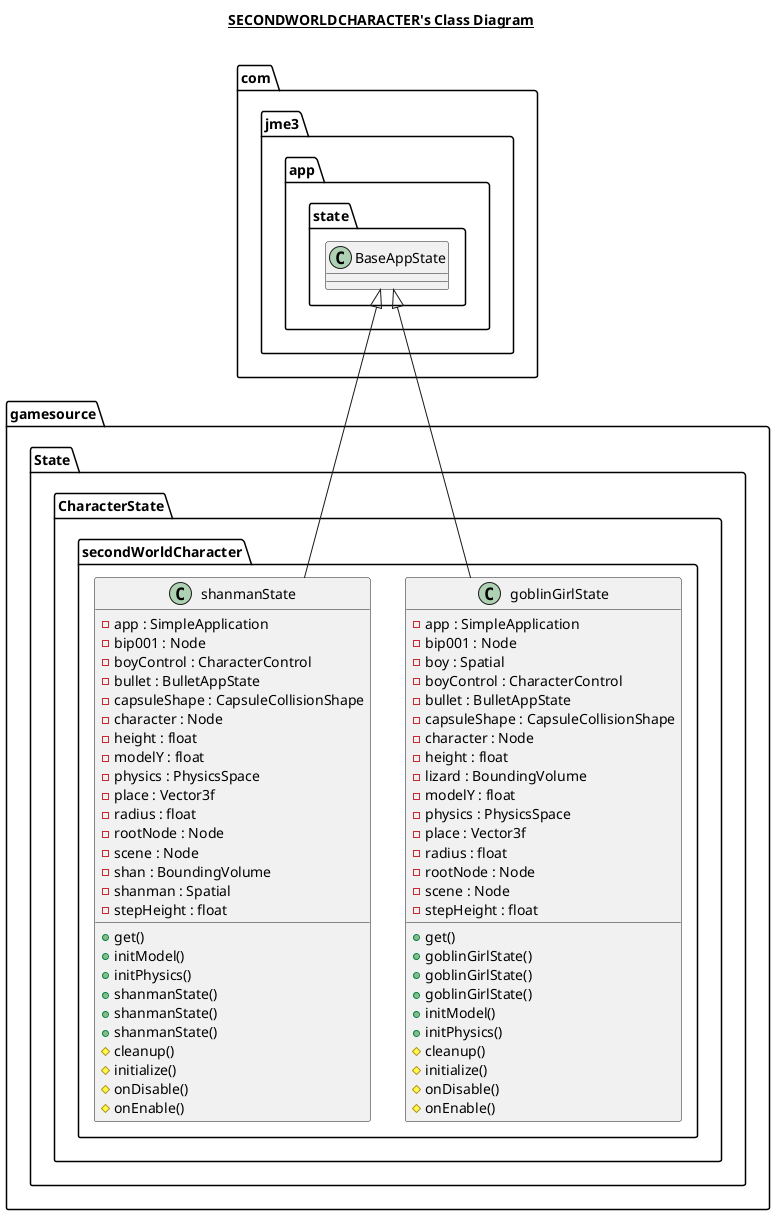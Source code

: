@startuml

title __SECONDWORLDCHARACTER's Class Diagram__\n

  namespace gamesource {
    namespace State {
      namespace CharacterState {
        namespace secondWorldCharacter {
          class gamesource.State.CharacterState.secondWorldCharacter.goblinGirlState {
              - app : SimpleApplication
              - bip001 : Node
              - boy : Spatial
              - boyControl : CharacterControl
              - bullet : BulletAppState
              - capsuleShape : CapsuleCollisionShape
              - character : Node
              - height : float
              - lizard : BoundingVolume
              - modelY : float
              - physics : PhysicsSpace
              - place : Vector3f
              - radius : float
              - rootNode : Node
              - scene : Node
              - stepHeight : float
              + get()
              + goblinGirlState()
              + goblinGirlState()
              + goblinGirlState()
              + initModel()
              + initPhysics()
              # cleanup()
              # initialize()
              # onDisable()
              # onEnable()
          }
        }
      }
    }
  }
  

  namespace gamesource {
    namespace State {
      namespace CharacterState {
        namespace secondWorldCharacter {
          class gamesource.State.CharacterState.secondWorldCharacter.shanmanState {
              - app : SimpleApplication
              - bip001 : Node
              - boyControl : CharacterControl
              - bullet : BulletAppState
              - capsuleShape : CapsuleCollisionShape
              - character : Node
              - height : float
              - modelY : float
              - physics : PhysicsSpace
              - place : Vector3f
              - radius : float
              - rootNode : Node
              - scene : Node
              - shan : BoundingVolume
              - shanman : Spatial
              - stepHeight : float
              + get()
              + initModel()
              + initPhysics()
              + shanmanState()
              + shanmanState()
              + shanmanState()
              # cleanup()
              # initialize()
              # onDisable()
              # onEnable()
          }
        }
      }
    }
  }
  

  gamesource.State.CharacterState.secondWorldCharacter.goblinGirlState -up-|> com.jme3.app.state.BaseAppState
  gamesource.State.CharacterState.secondWorldCharacter.shanmanState -up-|> com.jme3.app.state.BaseAppState




@enduml

